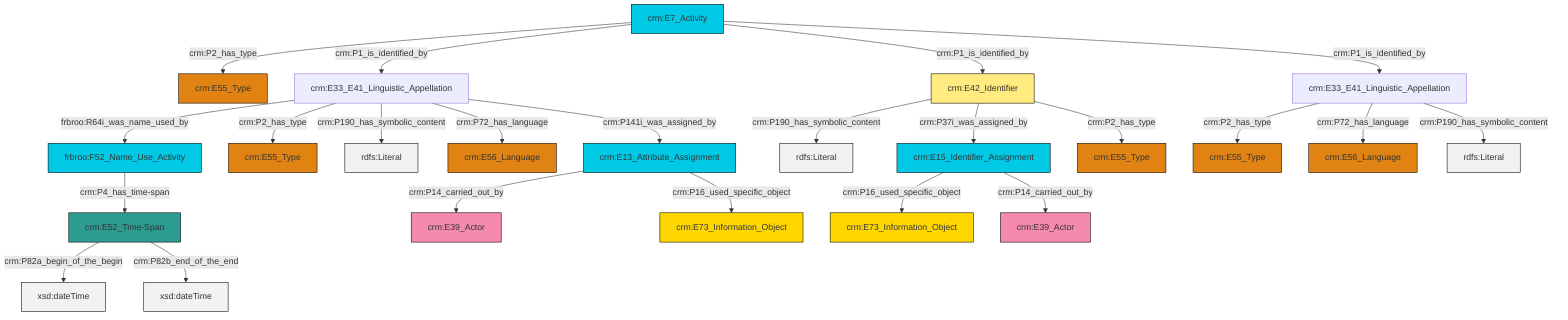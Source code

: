 graph TD
classDef Literal fill:#f2f2f2,stroke:#000000;
classDef CRM_Entity fill:#FFFFFF,stroke:#000000;
classDef Temporal_Entity fill:#00C9E6, stroke:#000000;
classDef Type fill:#E18312, stroke:#000000;
classDef Time-Span fill:#2C9C91, stroke:#000000;
classDef Appellation fill:#FFEB7F, stroke:#000000;
classDef Place fill:#008836, stroke:#000000;
classDef Persistent_Item fill:#B266B2, stroke:#000000;
classDef Conceptual_Object fill:#FFD700, stroke:#000000;
classDef Physical_Thing fill:#D2B48C, stroke:#000000;
classDef Actor fill:#f58aad, stroke:#000000;
classDef PC_Classes fill:#4ce600, stroke:#000000;
classDef Multi fill:#cccccc,stroke:#000000;

0["crm:E7_Activity"]:::Temporal_Entity -->|crm:P2_has_type| 1["crm:E55_Type"]:::Type
2["crm:E33_E41_Linguistic_Appellation"]:::Default -->|frbroo:R64i_was_name_used_by| 3["frbroo:F52_Name_Use_Activity"]:::Temporal_Entity
2["crm:E33_E41_Linguistic_Appellation"]:::Default -->|crm:P2_has_type| 4["crm:E55_Type"]:::Type
5["crm:E13_Attribute_Assignment"]:::Temporal_Entity -->|crm:P14_carried_out_by| 7["crm:E39_Actor"]:::Actor
0["crm:E7_Activity"]:::Temporal_Entity -->|crm:P1_is_identified_by| 2["crm:E33_E41_Linguistic_Appellation"]:::Default
8["crm:E15_Identifier_Assignment"]:::Temporal_Entity -->|crm:P16_used_specific_object| 9["crm:E73_Information_Object"]:::Conceptual_Object
2["crm:E33_E41_Linguistic_Appellation"]:::Default -->|crm:P190_has_symbolic_content| 10[rdfs:Literal]:::Literal
11["crm:E42_Identifier"]:::Appellation -->|crm:P190_has_symbolic_content| 12[rdfs:Literal]:::Literal
11["crm:E42_Identifier"]:::Appellation -->|crm:P37i_was_assigned_by| 8["crm:E15_Identifier_Assignment"]:::Temporal_Entity
11["crm:E42_Identifier"]:::Appellation -->|crm:P2_has_type| 17["crm:E55_Type"]:::Type
0["crm:E7_Activity"]:::Temporal_Entity -->|crm:P1_is_identified_by| 11["crm:E42_Identifier"]:::Appellation
24["crm:E33_E41_Linguistic_Appellation"]:::Default -->|crm:P2_has_type| 25["crm:E55_Type"]:::Type
8["crm:E15_Identifier_Assignment"]:::Temporal_Entity -->|crm:P14_carried_out_by| 15["crm:E39_Actor"]:::Actor
5["crm:E13_Attribute_Assignment"]:::Temporal_Entity -->|crm:P16_used_specific_object| 18["crm:E73_Information_Object"]:::Conceptual_Object
24["crm:E33_E41_Linguistic_Appellation"]:::Default -->|crm:P72_has_language| 28["crm:E56_Language"]:::Type
31["crm:E52_Time-Span"]:::Time-Span -->|crm:P82a_begin_of_the_begin| 34[xsd:dateTime]:::Literal
3["frbroo:F52_Name_Use_Activity"]:::Temporal_Entity -->|crm:P4_has_time-span| 31["crm:E52_Time-Span"]:::Time-Span
2["crm:E33_E41_Linguistic_Appellation"]:::Default -->|crm:P72_has_language| 21["crm:E56_Language"]:::Type
24["crm:E33_E41_Linguistic_Appellation"]:::Default -->|crm:P190_has_symbolic_content| 35[rdfs:Literal]:::Literal
0["crm:E7_Activity"]:::Temporal_Entity -->|crm:P1_is_identified_by| 24["crm:E33_E41_Linguistic_Appellation"]:::Default
31["crm:E52_Time-Span"]:::Time-Span -->|crm:P82b_end_of_the_end| 41[xsd:dateTime]:::Literal
2["crm:E33_E41_Linguistic_Appellation"]:::Default -->|crm:P141i_was_assigned_by| 5["crm:E13_Attribute_Assignment"]:::Temporal_Entity